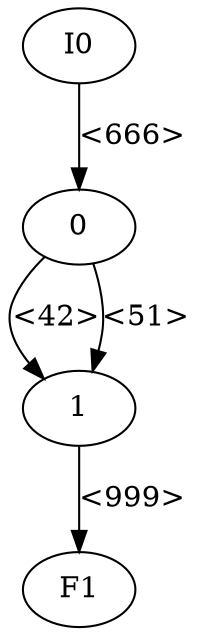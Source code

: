digraph
{
  vcsn_context = "oneset, z"
  0 -> 1 [label = "<42>"]
  0 -> 1 [label = "<51>"]
  1 -> F1 [label = "<999>"]
  I0 -> 0 [label = "<666>"]
}
